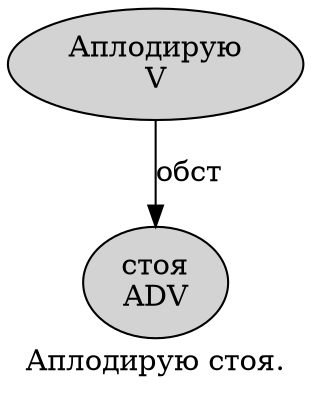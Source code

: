 digraph SENTENCE_166 {
	graph [label="Аплодирую стоя."]
	node [style=filled]
		0 [label="Аплодирую
V" color="" fillcolor=lightgray penwidth=1 shape=ellipse]
		1 [label="стоя
ADV" color="" fillcolor=lightgray penwidth=1 shape=ellipse]
			0 -> 1 [label="обст"]
}